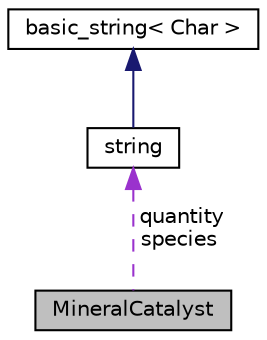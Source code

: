 digraph "MineralCatalyst"
{
 // INTERACTIVE_SVG=YES
 // LATEX_PDF_SIZE
  edge [fontname="Helvetica",fontsize="10",labelfontname="Helvetica",labelfontsize="10"];
  node [fontname="Helvetica",fontsize="10",shape=record];
  Node1 [label="MineralCatalyst",height=0.2,width=0.4,color="black", fillcolor="grey75", style="filled", fontcolor="black",tooltip=" "];
  Node2 -> Node1 [dir="back",color="darkorchid3",fontsize="10",style="dashed",label=" quantity\nspecies" ,fontname="Helvetica"];
  Node2 [label="string",height=0.2,width=0.4,color="black", fillcolor="white", style="filled",tooltip=" "];
  Node3 -> Node2 [dir="back",color="midnightblue",fontsize="10",style="solid",fontname="Helvetica"];
  Node3 [label="basic_string\< Char \>",height=0.2,width=0.4,color="black", fillcolor="white", style="filled",tooltip=" "];
}
